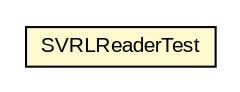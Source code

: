 #!/usr/local/bin/dot
#
# Class diagram 
# Generated by UMLGraph version 5.1 (http://www.umlgraph.org/)
#

digraph G {
	edge [fontname="arial",fontsize=10,labelfontname="arial",labelfontsize=10];
	node [fontname="arial",fontsize=10,shape=plaintext];
	nodesep=0.25;
	ranksep=0.5;
	// com.helger.schematron.svrl.SVRLReaderTest
	c1024 [label=<<table title="com.helger.schematron.svrl.SVRLReaderTest" border="0" cellborder="1" cellspacing="0" cellpadding="2" port="p" bgcolor="lemonChiffon" href="./SVRLReaderTest.html">
		<tr><td><table border="0" cellspacing="0" cellpadding="1">
<tr><td align="center" balign="center"> SVRLReaderTest </td></tr>
		</table></td></tr>
		</table>>, fontname="arial", fontcolor="black", fontsize=10.0];
}

